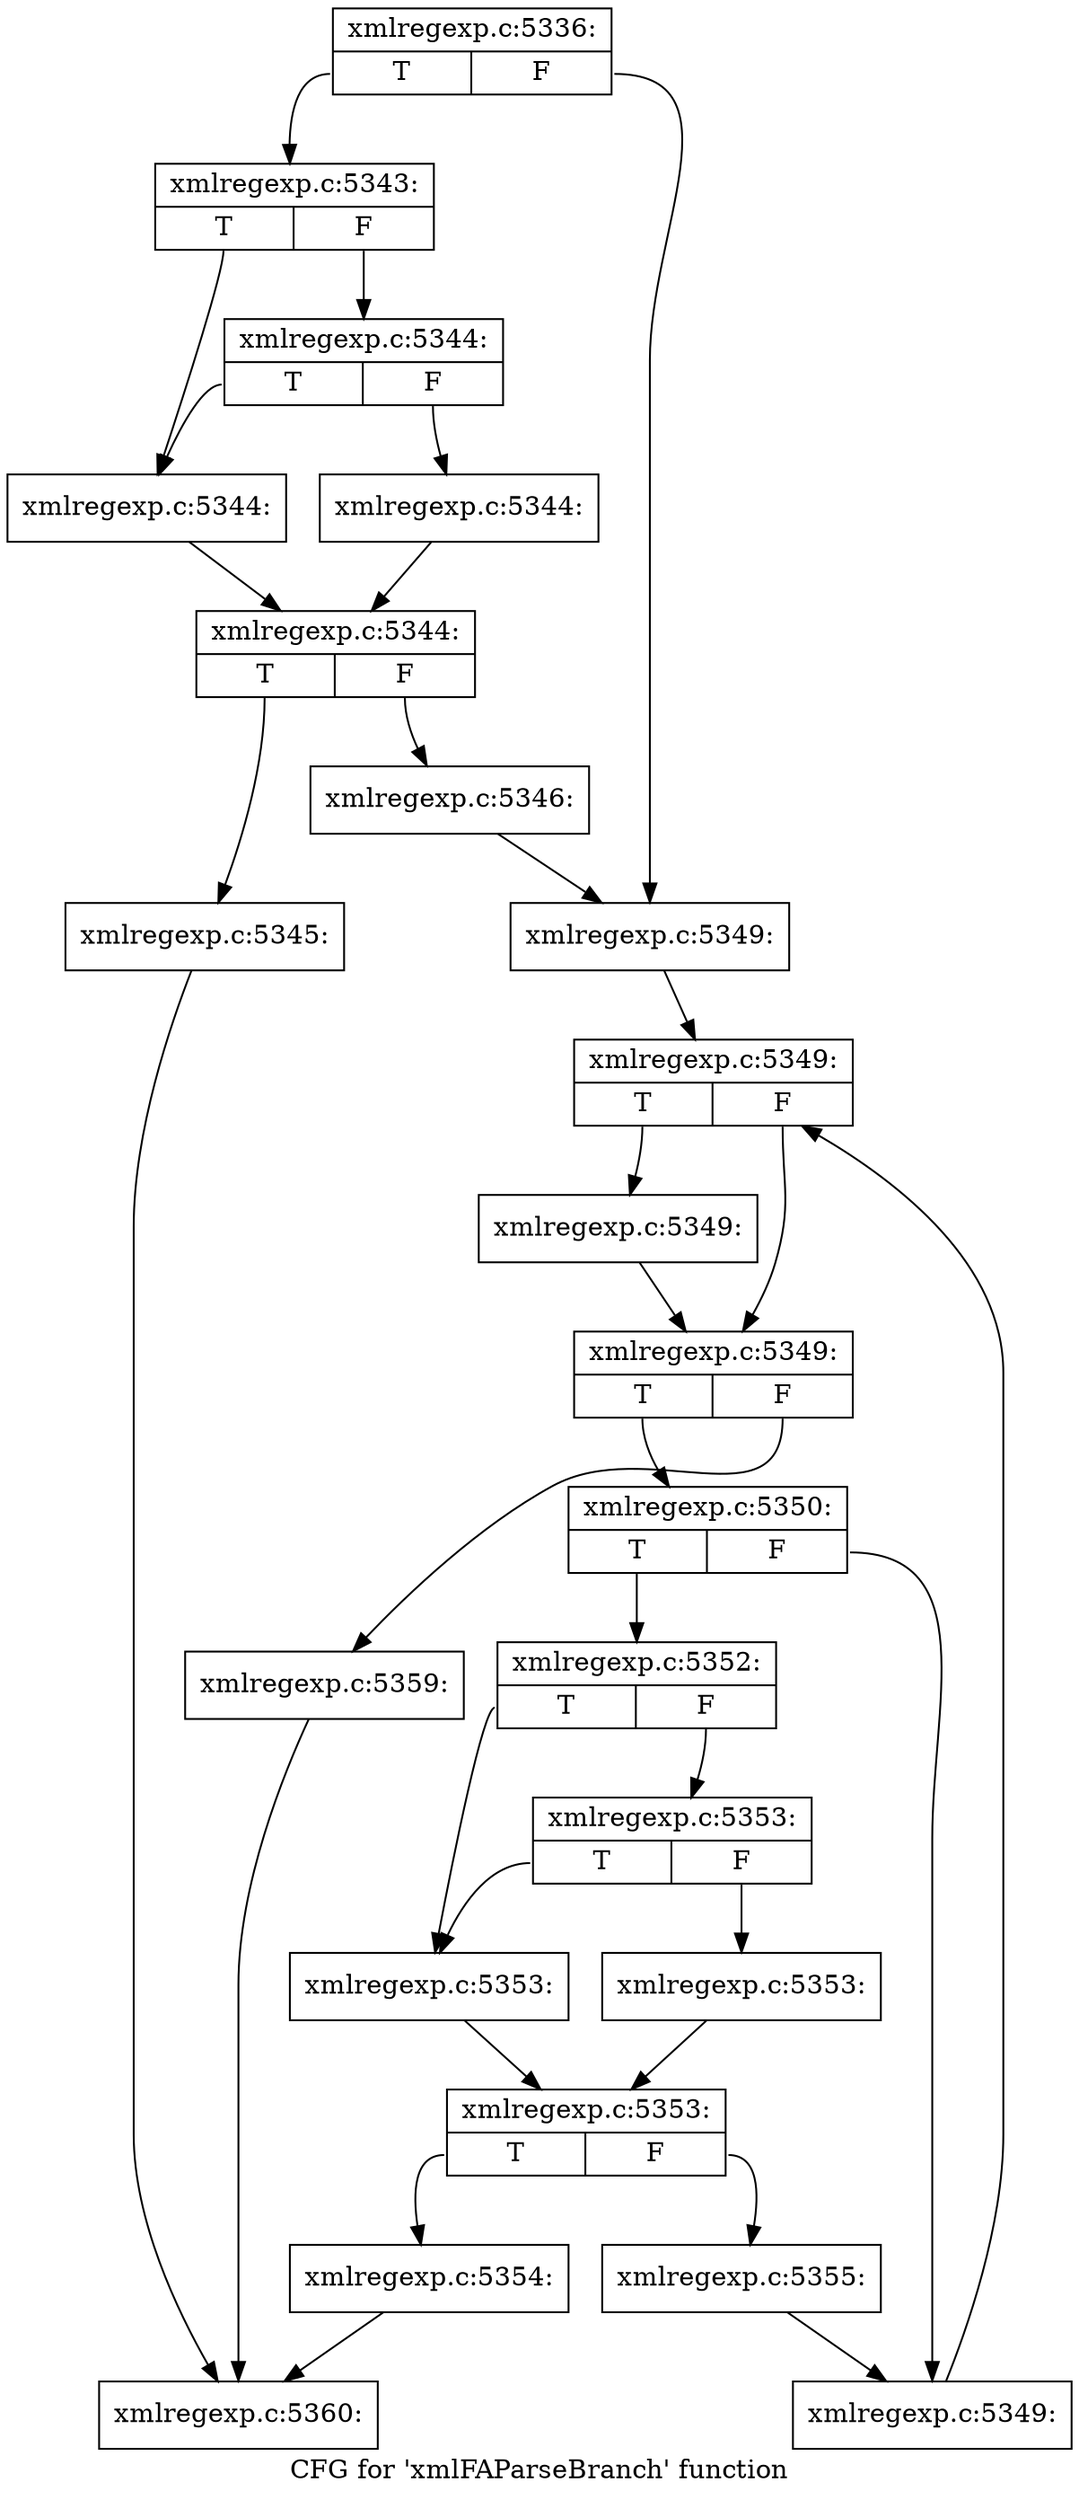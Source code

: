 digraph "CFG for 'xmlFAParseBranch' function" {
	label="CFG for 'xmlFAParseBranch' function";

	Node0x42bf090 [shape=record,label="{xmlregexp.c:5336:|{<s0>T|<s1>F}}"];
	Node0x42bf090:s0 -> Node0x3ee2c40;
	Node0x42bf090:s1 -> Node0x42c58d0;
	Node0x3ee2c40 [shape=record,label="{xmlregexp.c:5343:|{<s0>T|<s1>F}}"];
	Node0x3ee2c40:s0 -> Node0x42c5f50;
	Node0x3ee2c40:s1 -> Node0x42c6040;
	Node0x42c6040 [shape=record,label="{xmlregexp.c:5344:|{<s0>T|<s1>F}}"];
	Node0x42c6040:s0 -> Node0x42c5f50;
	Node0x42c6040:s1 -> Node0x42c5fa0;
	Node0x42c5f50 [shape=record,label="{xmlregexp.c:5344:}"];
	Node0x42c5f50 -> Node0x42c5ff0;
	Node0x42c5fa0 [shape=record,label="{xmlregexp.c:5344:}"];
	Node0x42c5fa0 -> Node0x42c5ff0;
	Node0x42c5ff0 [shape=record,label="{xmlregexp.c:5344:|{<s0>T|<s1>F}}"];
	Node0x42c5ff0:s0 -> Node0x42c5c00;
	Node0x42c5ff0:s1 -> Node0x42c5ea0;
	Node0x42c5c00 [shape=record,label="{xmlregexp.c:5345:}"];
	Node0x42c5c00 -> Node0x42c4250;
	Node0x42c5ea0 [shape=record,label="{xmlregexp.c:5346:}"];
	Node0x42c5ea0 -> Node0x42c58d0;
	Node0x42c58d0 [shape=record,label="{xmlregexp.c:5349:}"];
	Node0x42c58d0 -> Node0x42c7580;
	Node0x42c7580 [shape=record,label="{xmlregexp.c:5349:|{<s0>T|<s1>F}}"];
	Node0x42c7580:s0 -> Node0x42c7830;
	Node0x42c7580:s1 -> Node0x42c77e0;
	Node0x42c7830 [shape=record,label="{xmlregexp.c:5349:}"];
	Node0x42c7830 -> Node0x42c77e0;
	Node0x42c77e0 [shape=record,label="{xmlregexp.c:5349:|{<s0>T|<s1>F}}"];
	Node0x42c77e0:s0 -> Node0x42c7dc0;
	Node0x42c77e0:s1 -> Node0x42c7760;
	Node0x42c7dc0 [shape=record,label="{xmlregexp.c:5350:|{<s0>T|<s1>F}}"];
	Node0x42c7dc0:s0 -> Node0x42c8100;
	Node0x42c7dc0:s1 -> Node0x42c8150;
	Node0x42c8100 [shape=record,label="{xmlregexp.c:5352:|{<s0>T|<s1>F}}"];
	Node0x42c8100:s0 -> Node0x42c8680;
	Node0x42c8100:s1 -> Node0x42c8770;
	Node0x42c8770 [shape=record,label="{xmlregexp.c:5353:|{<s0>T|<s1>F}}"];
	Node0x42c8770:s0 -> Node0x42c8680;
	Node0x42c8770:s1 -> Node0x42c86d0;
	Node0x42c8680 [shape=record,label="{xmlregexp.c:5353:}"];
	Node0x42c8680 -> Node0x42c8720;
	Node0x42c86d0 [shape=record,label="{xmlregexp.c:5353:}"];
	Node0x42c86d0 -> Node0x42c8720;
	Node0x42c8720 [shape=record,label="{xmlregexp.c:5353:|{<s0>T|<s1>F}}"];
	Node0x42c8720:s0 -> Node0x42c8490;
	Node0x42c8720:s1 -> Node0x42c84e0;
	Node0x42c8490 [shape=record,label="{xmlregexp.c:5354:}"];
	Node0x42c8490 -> Node0x42c4250;
	Node0x42c84e0 [shape=record,label="{xmlregexp.c:5355:}"];
	Node0x42c84e0 -> Node0x42c8150;
	Node0x42c8150 [shape=record,label="{xmlregexp.c:5349:}"];
	Node0x42c8150 -> Node0x42c7580;
	Node0x42c7760 [shape=record,label="{xmlregexp.c:5359:}"];
	Node0x42c7760 -> Node0x42c4250;
	Node0x42c4250 [shape=record,label="{xmlregexp.c:5360:}"];
}
